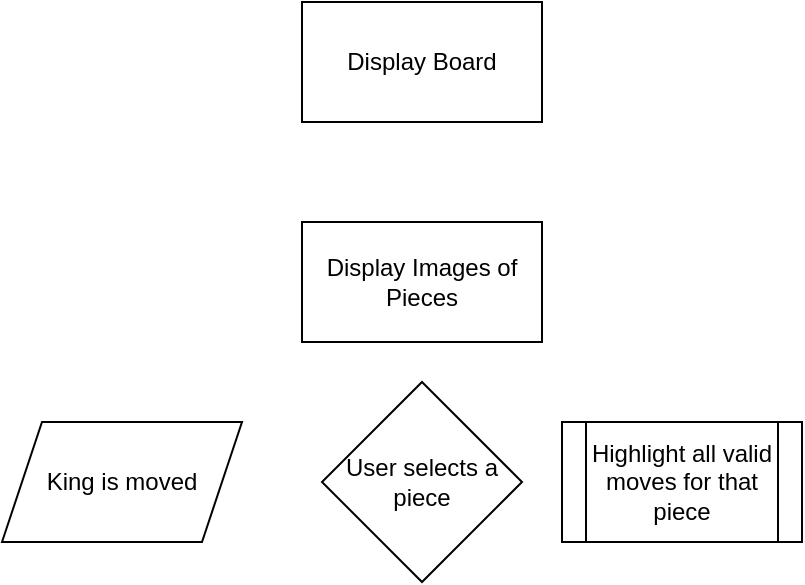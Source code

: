 <mxfile version="22.1.0" type="github">
  <diagram name="Page-1" id="dHOOKNwG--G610tFs2vI">
    <mxGraphModel dx="1500" dy="797" grid="1" gridSize="10" guides="1" tooltips="1" connect="1" arrows="1" fold="1" page="1" pageScale="1" pageWidth="850" pageHeight="1100" math="0" shadow="0">
      <root>
        <mxCell id="0" />
        <mxCell id="1" parent="0" />
        <mxCell id="ky4P-q7fUcgdo2Km-gyk-1" value="Display Board " style="rounded=0;whiteSpace=wrap;html=1;" vertex="1" parent="1">
          <mxGeometry x="180" y="20" width="120" height="60" as="geometry" />
        </mxCell>
        <mxCell id="ky4P-q7fUcgdo2Km-gyk-2" value="Display Images of Pieces" style="rounded=0;whiteSpace=wrap;html=1;" vertex="1" parent="1">
          <mxGeometry x="180" y="130" width="120" height="60" as="geometry" />
        </mxCell>
        <mxCell id="ky4P-q7fUcgdo2Km-gyk-3" value="User selects a piece" style="rhombus;whiteSpace=wrap;html=1;" vertex="1" parent="1">
          <mxGeometry x="190" y="210" width="100" height="100" as="geometry" />
        </mxCell>
        <mxCell id="ky4P-q7fUcgdo2Km-gyk-4" value="King is moved" style="shape=parallelogram;perimeter=parallelogramPerimeter;whiteSpace=wrap;html=1;fixedSize=1;" vertex="1" parent="1">
          <mxGeometry x="30" y="230" width="120" height="60" as="geometry" />
        </mxCell>
        <mxCell id="ky4P-q7fUcgdo2Km-gyk-5" value="Highlight all valid moves for that piece " style="shape=process;whiteSpace=wrap;html=1;backgroundOutline=1;" vertex="1" parent="1">
          <mxGeometry x="310" y="230" width="120" height="60" as="geometry" />
        </mxCell>
      </root>
    </mxGraphModel>
  </diagram>
</mxfile>
